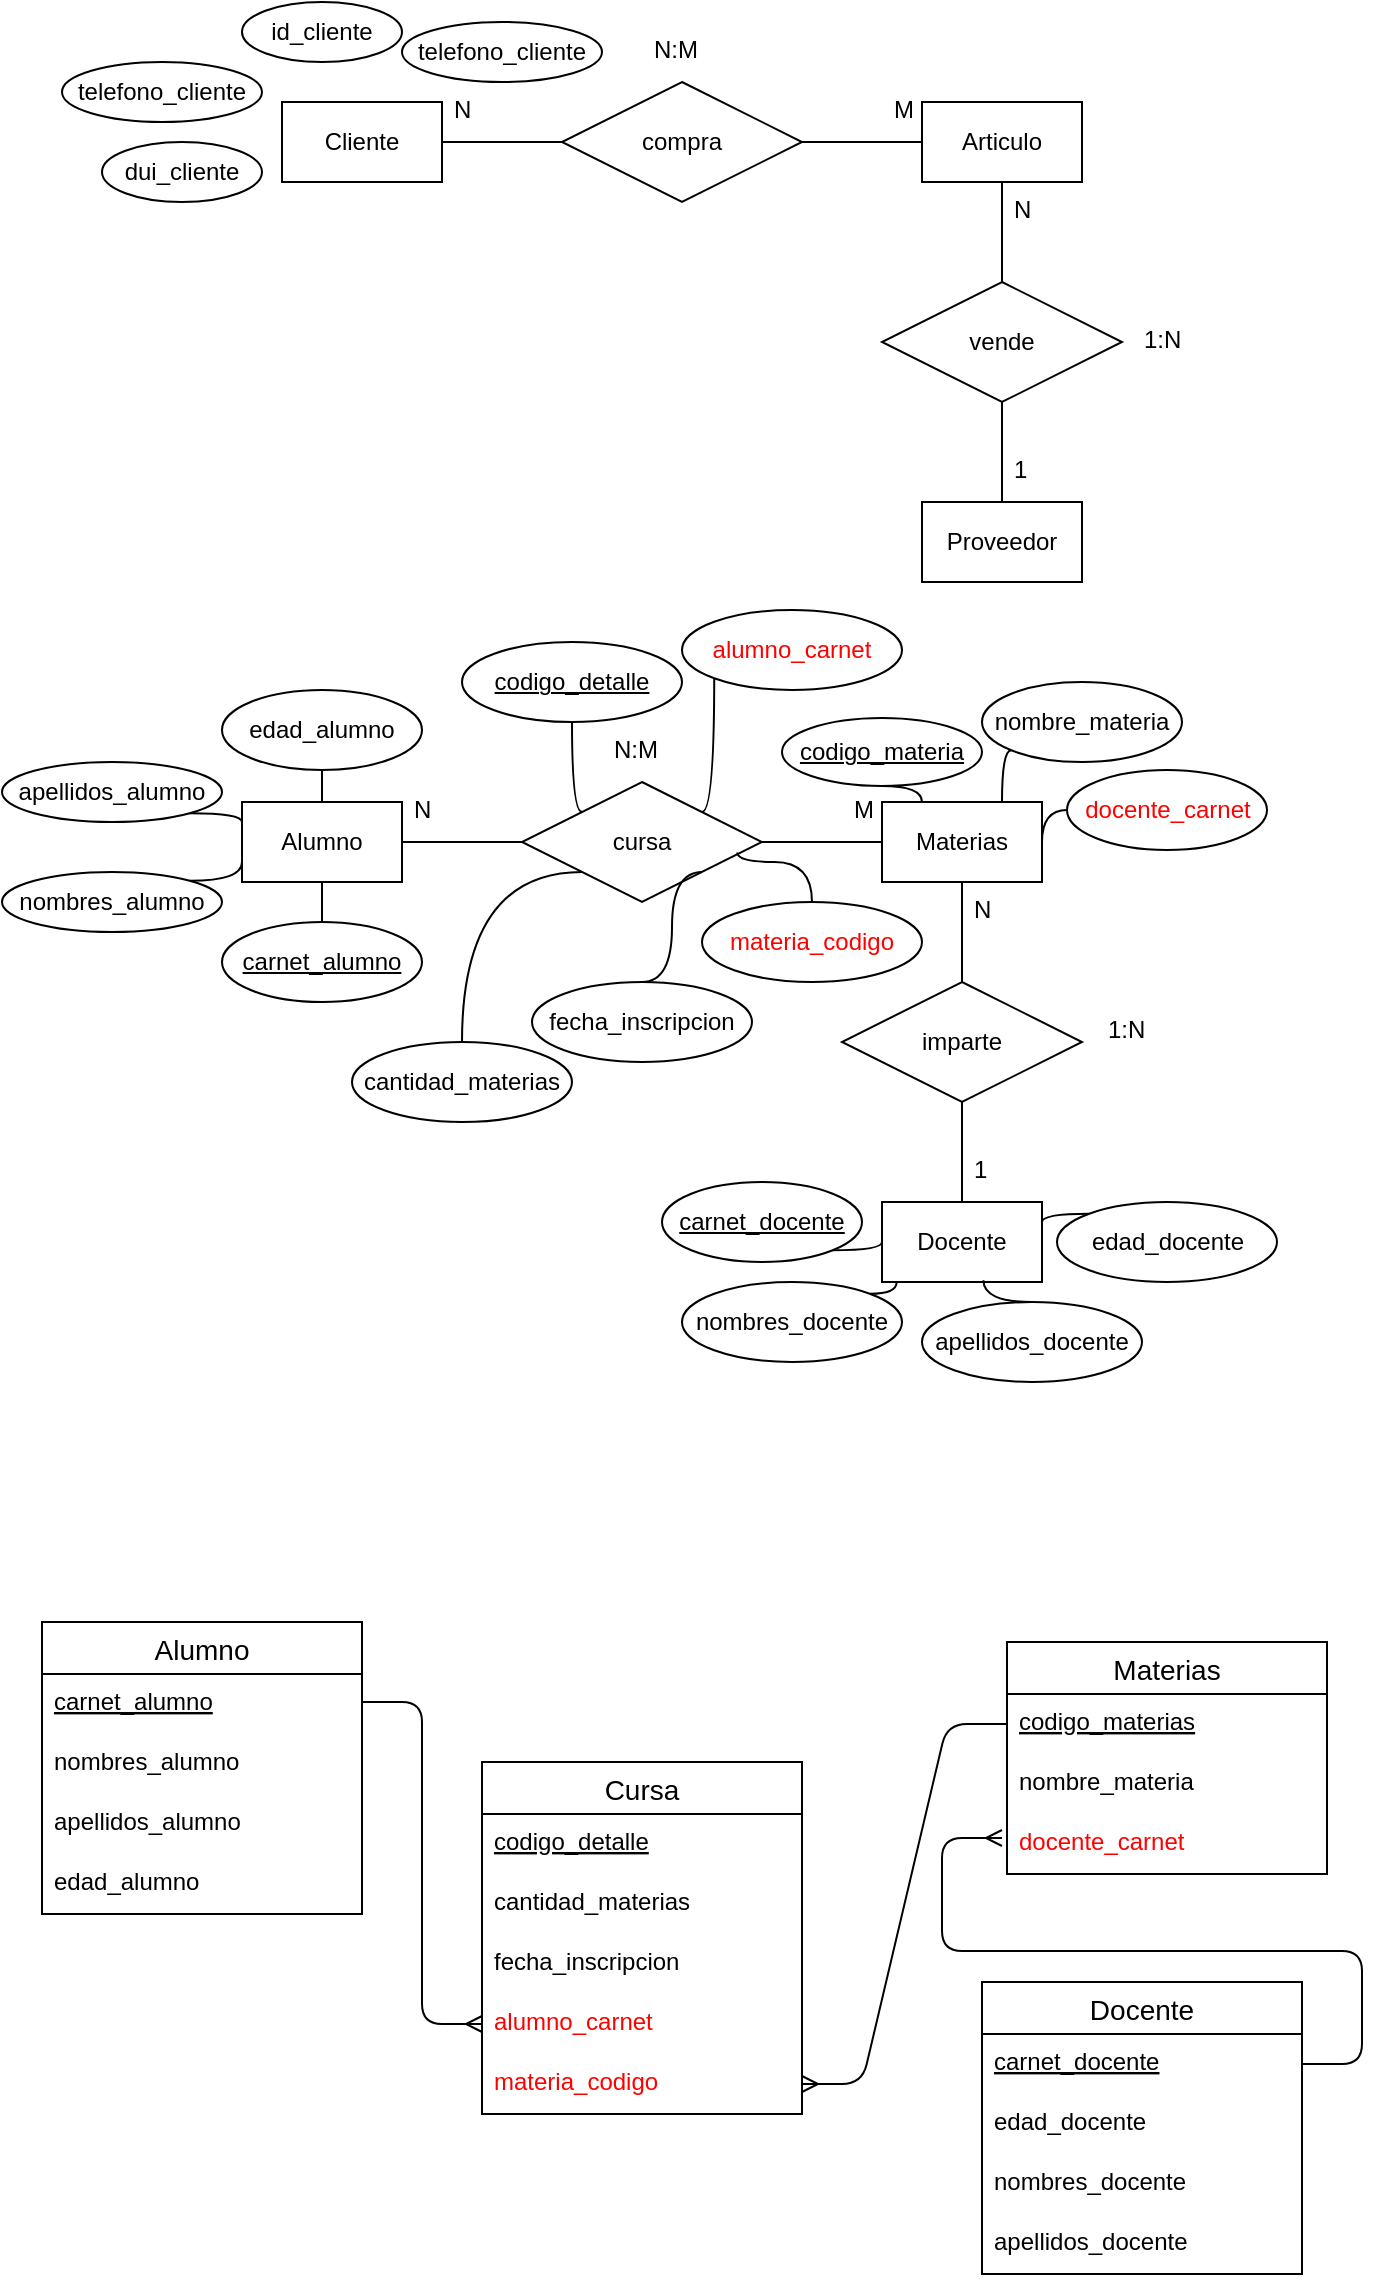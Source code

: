 <mxfile version="14.9.7" type="github">
  <diagram id="ZqHnDuWP1Go1T7Z6k6PV" name="Page-1">
    <mxGraphModel dx="866" dy="490" grid="1" gridSize="10" guides="1" tooltips="1" connect="1" arrows="1" fold="1" page="1" pageScale="1" pageWidth="1169" pageHeight="827" math="0" shadow="0">
      <root>
        <mxCell id="0" />
        <mxCell id="1" parent="0" />
        <mxCell id="HNkbIfQs0PKraCiAUe27-7" style="edgeStyle=orthogonalEdgeStyle;orthogonalLoop=1;jettySize=auto;html=1;exitX=1;exitY=0.5;exitDx=0;exitDy=0;entryX=0;entryY=0.5;entryDx=0;entryDy=0;endArrow=none;endFill=0;curved=1;" parent="1" source="HNkbIfQs0PKraCiAUe27-1" target="HNkbIfQs0PKraCiAUe27-6" edge="1">
          <mxGeometry relative="1" as="geometry" />
        </mxCell>
        <mxCell id="HNkbIfQs0PKraCiAUe27-1" value="&lt;font style=&quot;font-size: 12px&quot;&gt;Cliente&lt;/font&gt;" style="whiteSpace=wrap;html=1;align=center;" parent="1" vertex="1">
          <mxGeometry x="160" y="120" width="80" height="40" as="geometry" />
        </mxCell>
        <mxCell id="HNkbIfQs0PKraCiAUe27-10" style="edgeStyle=orthogonalEdgeStyle;rounded=0;orthogonalLoop=1;jettySize=auto;html=1;exitX=0.5;exitY=1;exitDx=0;exitDy=0;entryX=0.5;entryY=0;entryDx=0;entryDy=0;endArrow=none;endFill=0;curved=1;" parent="1" source="HNkbIfQs0PKraCiAUe27-3" target="HNkbIfQs0PKraCiAUe27-9" edge="1">
          <mxGeometry relative="1" as="geometry" />
        </mxCell>
        <mxCell id="HNkbIfQs0PKraCiAUe27-3" value="&lt;font style=&quot;font-size: 12px&quot;&gt;Articulo&lt;/font&gt;" style="whiteSpace=wrap;html=1;align=center;" parent="1" vertex="1">
          <mxGeometry x="480" y="120" width="80" height="40" as="geometry" />
        </mxCell>
        <mxCell id="HNkbIfQs0PKraCiAUe27-4" value="Proveedor" style="whiteSpace=wrap;html=1;align=center;" parent="1" vertex="1">
          <mxGeometry x="480" y="320" width="80" height="40" as="geometry" />
        </mxCell>
        <mxCell id="HNkbIfQs0PKraCiAUe27-8" style="edgeStyle=orthogonalEdgeStyle;orthogonalLoop=1;jettySize=auto;html=1;exitX=1;exitY=0.5;exitDx=0;exitDy=0;entryX=0;entryY=0.5;entryDx=0;entryDy=0;endArrow=none;endFill=0;curved=1;" parent="1" source="HNkbIfQs0PKraCiAUe27-6" target="HNkbIfQs0PKraCiAUe27-3" edge="1">
          <mxGeometry relative="1" as="geometry" />
        </mxCell>
        <mxCell id="HNkbIfQs0PKraCiAUe27-6" value="compra" style="shape=rhombus;perimeter=rhombusPerimeter;whiteSpace=wrap;html=1;align=center;" parent="1" vertex="1">
          <mxGeometry x="300" y="110" width="120" height="60" as="geometry" />
        </mxCell>
        <mxCell id="HNkbIfQs0PKraCiAUe27-11" style="edgeStyle=orthogonalEdgeStyle;rounded=0;orthogonalLoop=1;jettySize=auto;html=1;exitX=0.5;exitY=1;exitDx=0;exitDy=0;entryX=0.5;entryY=0;entryDx=0;entryDy=0;endArrow=none;endFill=0;curved=1;" parent="1" source="HNkbIfQs0PKraCiAUe27-9" target="HNkbIfQs0PKraCiAUe27-4" edge="1">
          <mxGeometry relative="1" as="geometry" />
        </mxCell>
        <mxCell id="HNkbIfQs0PKraCiAUe27-9" value="vende" style="shape=rhombus;perimeter=rhombusPerimeter;whiteSpace=wrap;html=1;align=center;" parent="1" vertex="1">
          <mxGeometry x="460" y="210" width="120" height="60" as="geometry" />
        </mxCell>
        <mxCell id="HNkbIfQs0PKraCiAUe27-12" value="1" style="text;strokeColor=none;fillColor=none;spacingLeft=4;spacingRight=4;overflow=hidden;rotatable=0;points=[[0,0.5],[1,0.5]];portConstraint=eastwest;fontSize=12;" parent="1" vertex="1">
          <mxGeometry x="520" y="290" width="20" height="30" as="geometry" />
        </mxCell>
        <mxCell id="HNkbIfQs0PKraCiAUe27-13" value="N" style="text;strokeColor=none;fillColor=none;spacingLeft=4;spacingRight=4;overflow=hidden;rotatable=0;points=[[0,0.5],[1,0.5]];portConstraint=eastwest;fontSize=12;" parent="1" vertex="1">
          <mxGeometry x="520" y="160" width="20" height="30" as="geometry" />
        </mxCell>
        <mxCell id="HNkbIfQs0PKraCiAUe27-14" value="1:N" style="text;strokeColor=none;fillColor=none;spacingLeft=4;spacingRight=4;overflow=hidden;rotatable=0;points=[[0,0.5],[1,0.5]];portConstraint=eastwest;fontSize=12;" parent="1" vertex="1">
          <mxGeometry x="585" y="225" width="35" height="30" as="geometry" />
        </mxCell>
        <mxCell id="HNkbIfQs0PKraCiAUe27-15" value="M" style="text;strokeColor=none;fillColor=none;spacingLeft=4;spacingRight=4;overflow=hidden;rotatable=0;points=[[0,0.5],[1,0.5]];portConstraint=eastwest;fontSize=12;" parent="1" vertex="1">
          <mxGeometry x="460" y="110" width="20" height="30" as="geometry" />
        </mxCell>
        <mxCell id="HNkbIfQs0PKraCiAUe27-16" value="N" style="text;strokeColor=none;fillColor=none;spacingLeft=4;spacingRight=4;overflow=hidden;rotatable=0;points=[[0,0.5],[1,0.5]];portConstraint=eastwest;fontSize=12;" parent="1" vertex="1">
          <mxGeometry x="240" y="110" width="20" height="30" as="geometry" />
        </mxCell>
        <mxCell id="HNkbIfQs0PKraCiAUe27-17" value="N:M" style="text;strokeColor=none;fillColor=none;spacingLeft=4;spacingRight=4;overflow=hidden;rotatable=0;points=[[0,0.5],[1,0.5]];portConstraint=eastwest;fontSize=12;" parent="1" vertex="1">
          <mxGeometry x="340" y="80" width="40" height="30" as="geometry" />
        </mxCell>
        <mxCell id="HNkbIfQs0PKraCiAUe27-18" value="dui_cliente" style="ellipse;whiteSpace=wrap;html=1;align=center;" parent="1" vertex="1">
          <mxGeometry x="70" y="140" width="80" height="30" as="geometry" />
        </mxCell>
        <mxCell id="HNkbIfQs0PKraCiAUe27-19" value="telefono_cliente" style="ellipse;whiteSpace=wrap;html=1;align=center;" parent="1" vertex="1">
          <mxGeometry x="50" y="100" width="100" height="30" as="geometry" />
        </mxCell>
        <mxCell id="HNkbIfQs0PKraCiAUe27-20" value="id_cliente" style="ellipse;whiteSpace=wrap;html=1;align=center;" parent="1" vertex="1">
          <mxGeometry x="140" y="70" width="80" height="30" as="geometry" />
        </mxCell>
        <mxCell id="86yhm3Mhti-KUOWqxOdx-1" style="edgeStyle=orthogonalEdgeStyle;orthogonalLoop=1;jettySize=auto;html=1;exitX=1;exitY=0.5;exitDx=0;exitDy=0;entryX=0;entryY=0.5;entryDx=0;entryDy=0;endArrow=none;endFill=0;curved=1;" parent="1" source="86yhm3Mhti-KUOWqxOdx-2" target="86yhm3Mhti-KUOWqxOdx-7" edge="1">
          <mxGeometry relative="1" as="geometry" />
        </mxCell>
        <mxCell id="86yhm3Mhti-KUOWqxOdx-2" value="&lt;font style=&quot;font-size: 12px&quot;&gt;Alumno&lt;/font&gt;" style="whiteSpace=wrap;html=1;align=center;" parent="1" vertex="1">
          <mxGeometry x="140" y="470" width="80" height="40" as="geometry" />
        </mxCell>
        <mxCell id="86yhm3Mhti-KUOWqxOdx-3" style="edgeStyle=orthogonalEdgeStyle;rounded=0;orthogonalLoop=1;jettySize=auto;html=1;exitX=0.5;exitY=1;exitDx=0;exitDy=0;entryX=0.5;entryY=0;entryDx=0;entryDy=0;endArrow=none;endFill=0;curved=1;" parent="1" source="86yhm3Mhti-KUOWqxOdx-4" target="86yhm3Mhti-KUOWqxOdx-9" edge="1">
          <mxGeometry relative="1" as="geometry" />
        </mxCell>
        <mxCell id="86yhm3Mhti-KUOWqxOdx-4" value="&lt;font style=&quot;font-size: 12px&quot;&gt;Materias&lt;/font&gt;" style="whiteSpace=wrap;html=1;align=center;" parent="1" vertex="1">
          <mxGeometry x="460" y="470" width="80" height="40" as="geometry" />
        </mxCell>
        <mxCell id="86yhm3Mhti-KUOWqxOdx-5" value="Docente" style="whiteSpace=wrap;html=1;align=center;" parent="1" vertex="1">
          <mxGeometry x="460" y="670" width="80" height="40" as="geometry" />
        </mxCell>
        <mxCell id="86yhm3Mhti-KUOWqxOdx-6" style="edgeStyle=orthogonalEdgeStyle;orthogonalLoop=1;jettySize=auto;html=1;exitX=1;exitY=0.5;exitDx=0;exitDy=0;entryX=0;entryY=0.5;entryDx=0;entryDy=0;endArrow=none;endFill=0;curved=1;" parent="1" source="86yhm3Mhti-KUOWqxOdx-7" target="86yhm3Mhti-KUOWqxOdx-4" edge="1">
          <mxGeometry relative="1" as="geometry" />
        </mxCell>
        <mxCell id="86yhm3Mhti-KUOWqxOdx-42" style="edgeStyle=orthogonalEdgeStyle;curved=1;rounded=0;orthogonalLoop=1;jettySize=auto;html=1;exitX=0;exitY=0;exitDx=0;exitDy=0;entryX=0.5;entryY=1;entryDx=0;entryDy=0;fontColor=#FF0000;endArrow=none;endFill=0;" parent="1" source="86yhm3Mhti-KUOWqxOdx-7" target="86yhm3Mhti-KUOWqxOdx-40" edge="1">
          <mxGeometry relative="1" as="geometry">
            <Array as="points">
              <mxPoint x="305" y="475" />
            </Array>
          </mxGeometry>
        </mxCell>
        <mxCell id="86yhm3Mhti-KUOWqxOdx-47" style="edgeStyle=orthogonalEdgeStyle;curved=1;rounded=0;orthogonalLoop=1;jettySize=auto;html=1;exitX=1;exitY=0;exitDx=0;exitDy=0;entryX=0;entryY=1;entryDx=0;entryDy=0;fontColor=#FF0000;endArrow=none;endFill=0;" parent="1" source="86yhm3Mhti-KUOWqxOdx-7" target="86yhm3Mhti-KUOWqxOdx-46" edge="1">
          <mxGeometry relative="1" as="geometry">
            <Array as="points">
              <mxPoint x="376" y="475" />
            </Array>
          </mxGeometry>
        </mxCell>
        <mxCell id="86yhm3Mhti-KUOWqxOdx-7" value="cursa" style="shape=rhombus;perimeter=rhombusPerimeter;whiteSpace=wrap;html=1;align=center;" parent="1" vertex="1">
          <mxGeometry x="280" y="460" width="120" height="60" as="geometry" />
        </mxCell>
        <mxCell id="86yhm3Mhti-KUOWqxOdx-8" style="edgeStyle=orthogonalEdgeStyle;rounded=0;orthogonalLoop=1;jettySize=auto;html=1;exitX=0.5;exitY=1;exitDx=0;exitDy=0;entryX=0.5;entryY=0;entryDx=0;entryDy=0;endArrow=none;endFill=0;curved=1;" parent="1" source="86yhm3Mhti-KUOWqxOdx-9" target="86yhm3Mhti-KUOWqxOdx-5" edge="1">
          <mxGeometry relative="1" as="geometry" />
        </mxCell>
        <mxCell id="86yhm3Mhti-KUOWqxOdx-9" value="imparte" style="shape=rhombus;perimeter=rhombusPerimeter;whiteSpace=wrap;html=1;align=center;" parent="1" vertex="1">
          <mxGeometry x="440" y="560" width="120" height="60" as="geometry" />
        </mxCell>
        <mxCell id="86yhm3Mhti-KUOWqxOdx-10" value="1" style="text;strokeColor=none;fillColor=none;spacingLeft=4;spacingRight=4;overflow=hidden;rotatable=0;points=[[0,0.5],[1,0.5]];portConstraint=eastwest;fontSize=12;" parent="1" vertex="1">
          <mxGeometry x="500" y="640" width="20" height="30" as="geometry" />
        </mxCell>
        <mxCell id="86yhm3Mhti-KUOWqxOdx-11" value="N" style="text;strokeColor=none;fillColor=none;spacingLeft=4;spacingRight=4;overflow=hidden;rotatable=0;points=[[0,0.5],[1,0.5]];portConstraint=eastwest;fontSize=12;" parent="1" vertex="1">
          <mxGeometry x="500" y="510" width="20" height="30" as="geometry" />
        </mxCell>
        <mxCell id="86yhm3Mhti-KUOWqxOdx-12" value="1:N" style="text;strokeColor=none;fillColor=none;spacingLeft=4;spacingRight=4;overflow=hidden;rotatable=0;points=[[0,0.5],[1,0.5]];portConstraint=eastwest;fontSize=12;" parent="1" vertex="1">
          <mxGeometry x="567" y="570" width="35" height="30" as="geometry" />
        </mxCell>
        <mxCell id="86yhm3Mhti-KUOWqxOdx-13" value="M" style="text;strokeColor=none;fillColor=none;spacingLeft=4;spacingRight=4;overflow=hidden;rotatable=0;points=[[0,0.5],[1,0.5]];portConstraint=eastwest;fontSize=12;" parent="1" vertex="1">
          <mxGeometry x="440" y="460" width="20" height="30" as="geometry" />
        </mxCell>
        <mxCell id="86yhm3Mhti-KUOWqxOdx-14" value="N" style="text;strokeColor=none;fillColor=none;spacingLeft=4;spacingRight=4;overflow=hidden;rotatable=0;points=[[0,0.5],[1,0.5]];portConstraint=eastwest;fontSize=12;" parent="1" vertex="1">
          <mxGeometry x="220" y="460" width="20" height="30" as="geometry" />
        </mxCell>
        <mxCell id="86yhm3Mhti-KUOWqxOdx-15" value="N:M" style="text;strokeColor=none;fillColor=none;spacingLeft=4;spacingRight=4;overflow=hidden;rotatable=0;points=[[0,0.5],[1,0.5]];portConstraint=eastwest;fontSize=12;" parent="1" vertex="1">
          <mxGeometry x="320" y="430" width="40" height="30" as="geometry" />
        </mxCell>
        <mxCell id="86yhm3Mhti-KUOWqxOdx-31" style="edgeStyle=orthogonalEdgeStyle;curved=1;rounded=0;orthogonalLoop=1;jettySize=auto;html=1;exitX=0.5;exitY=0;exitDx=0;exitDy=0;entryX=0.5;entryY=1;entryDx=0;entryDy=0;fontColor=#FF0000;endArrow=none;endFill=0;" parent="1" source="86yhm3Mhti-KUOWqxOdx-16" target="86yhm3Mhti-KUOWqxOdx-2" edge="1">
          <mxGeometry relative="1" as="geometry" />
        </mxCell>
        <mxCell id="86yhm3Mhti-KUOWqxOdx-16" value="carnet_alumno" style="ellipse;whiteSpace=wrap;html=1;align=center;fontStyle=4" parent="1" vertex="1">
          <mxGeometry x="130" y="530" width="100" height="40" as="geometry" />
        </mxCell>
        <mxCell id="86yhm3Mhti-KUOWqxOdx-29" style="edgeStyle=orthogonalEdgeStyle;curved=1;rounded=0;orthogonalLoop=1;jettySize=auto;html=1;exitX=1;exitY=1;exitDx=0;exitDy=0;entryX=0;entryY=0.25;entryDx=0;entryDy=0;fontColor=#FF0000;endArrow=none;endFill=0;" parent="1" source="86yhm3Mhti-KUOWqxOdx-17" target="86yhm3Mhti-KUOWqxOdx-2" edge="1">
          <mxGeometry relative="1" as="geometry" />
        </mxCell>
        <mxCell id="86yhm3Mhti-KUOWqxOdx-17" value="apellidos_alumno" style="ellipse;whiteSpace=wrap;html=1;align=center;" parent="1" vertex="1">
          <mxGeometry x="20" y="450" width="110" height="30" as="geometry" />
        </mxCell>
        <mxCell id="86yhm3Mhti-KUOWqxOdx-18" value="telefono_cliente" style="ellipse;whiteSpace=wrap;html=1;align=center;" parent="1" vertex="1">
          <mxGeometry x="220" y="80" width="100" height="30" as="geometry" />
        </mxCell>
        <mxCell id="86yhm3Mhti-KUOWqxOdx-30" style="edgeStyle=orthogonalEdgeStyle;curved=1;rounded=0;orthogonalLoop=1;jettySize=auto;html=1;exitX=1;exitY=0;exitDx=0;exitDy=0;entryX=0;entryY=0.75;entryDx=0;entryDy=0;fontColor=#FF0000;endArrow=none;endFill=0;" parent="1" source="86yhm3Mhti-KUOWqxOdx-19" target="86yhm3Mhti-KUOWqxOdx-2" edge="1">
          <mxGeometry relative="1" as="geometry" />
        </mxCell>
        <mxCell id="86yhm3Mhti-KUOWqxOdx-19" value="nombres_alumno" style="ellipse;whiteSpace=wrap;html=1;align=center;" parent="1" vertex="1">
          <mxGeometry x="20" y="505" width="110" height="30" as="geometry" />
        </mxCell>
        <mxCell id="86yhm3Mhti-KUOWqxOdx-28" style="edgeStyle=orthogonalEdgeStyle;rounded=0;orthogonalLoop=1;jettySize=auto;html=1;exitX=0.5;exitY=1;exitDx=0;exitDy=0;entryX=0.5;entryY=0;entryDx=0;entryDy=0;fontColor=#FF0000;endArrow=none;endFill=0;curved=1;" parent="1" source="86yhm3Mhti-KUOWqxOdx-20" target="86yhm3Mhti-KUOWqxOdx-2" edge="1">
          <mxGeometry relative="1" as="geometry" />
        </mxCell>
        <mxCell id="86yhm3Mhti-KUOWqxOdx-20" value="edad_alumno" style="ellipse;whiteSpace=wrap;html=1;align=center;fontStyle=0" parent="1" vertex="1">
          <mxGeometry x="130" y="414" width="100" height="40" as="geometry" />
        </mxCell>
        <mxCell id="86yhm3Mhti-KUOWqxOdx-32" style="edgeStyle=orthogonalEdgeStyle;curved=1;rounded=0;orthogonalLoop=1;jettySize=auto;html=1;exitX=0.5;exitY=1;exitDx=0;exitDy=0;entryX=0.25;entryY=0;entryDx=0;entryDy=0;fontColor=#FF0000;endArrow=none;endFill=0;" parent="1" source="86yhm3Mhti-KUOWqxOdx-21" target="86yhm3Mhti-KUOWqxOdx-4" edge="1">
          <mxGeometry relative="1" as="geometry" />
        </mxCell>
        <mxCell id="86yhm3Mhti-KUOWqxOdx-21" value="codigo_materia" style="ellipse;whiteSpace=wrap;html=1;align=center;fontStyle=4" parent="1" vertex="1">
          <mxGeometry x="410" y="428" width="100" height="34" as="geometry" />
        </mxCell>
        <mxCell id="86yhm3Mhti-KUOWqxOdx-33" style="edgeStyle=orthogonalEdgeStyle;curved=1;rounded=0;orthogonalLoop=1;jettySize=auto;html=1;exitX=0;exitY=1;exitDx=0;exitDy=0;entryX=0.75;entryY=0;entryDx=0;entryDy=0;fontColor=#FF0000;endArrow=none;endFill=0;" parent="1" source="86yhm3Mhti-KUOWqxOdx-22" target="86yhm3Mhti-KUOWqxOdx-4" edge="1">
          <mxGeometry relative="1" as="geometry" />
        </mxCell>
        <mxCell id="86yhm3Mhti-KUOWqxOdx-22" value="nombre_materia" style="ellipse;whiteSpace=wrap;html=1;align=center;fontStyle=0" parent="1" vertex="1">
          <mxGeometry x="510" y="410" width="100" height="40" as="geometry" />
        </mxCell>
        <mxCell id="86yhm3Mhti-KUOWqxOdx-34" style="edgeStyle=orthogonalEdgeStyle;curved=1;rounded=0;orthogonalLoop=1;jettySize=auto;html=1;exitX=0;exitY=0.5;exitDx=0;exitDy=0;entryX=1;entryY=0.5;entryDx=0;entryDy=0;fontColor=#FF0000;endArrow=none;endFill=0;" parent="1" source="86yhm3Mhti-KUOWqxOdx-23" target="86yhm3Mhti-KUOWqxOdx-4" edge="1">
          <mxGeometry relative="1" as="geometry" />
        </mxCell>
        <mxCell id="86yhm3Mhti-KUOWqxOdx-23" value="docente_carnet" style="ellipse;whiteSpace=wrap;html=1;align=center;fontStyle=0;fontColor=#FF0000;" parent="1" vertex="1">
          <mxGeometry x="552.5" y="454" width="100" height="40" as="geometry" />
        </mxCell>
        <mxCell id="86yhm3Mhti-KUOWqxOdx-35" style="edgeStyle=orthogonalEdgeStyle;curved=1;rounded=0;orthogonalLoop=1;jettySize=auto;html=1;exitX=1;exitY=1;exitDx=0;exitDy=0;entryX=0;entryY=0.5;entryDx=0;entryDy=0;fontColor=#FF0000;endArrow=none;endFill=0;" parent="1" source="86yhm3Mhti-KUOWqxOdx-24" target="86yhm3Mhti-KUOWqxOdx-5" edge="1">
          <mxGeometry relative="1" as="geometry" />
        </mxCell>
        <mxCell id="86yhm3Mhti-KUOWqxOdx-24" value="carnet_docente" style="ellipse;whiteSpace=wrap;html=1;align=center;fontStyle=4" parent="1" vertex="1">
          <mxGeometry x="350" y="660" width="100" height="40" as="geometry" />
        </mxCell>
        <mxCell id="86yhm3Mhti-KUOWqxOdx-36" style="edgeStyle=orthogonalEdgeStyle;curved=1;rounded=0;orthogonalLoop=1;jettySize=auto;html=1;exitX=1;exitY=0;exitDx=0;exitDy=0;entryX=0.091;entryY=1.007;entryDx=0;entryDy=0;entryPerimeter=0;fontColor=#FF0000;endArrow=none;endFill=0;" parent="1" source="86yhm3Mhti-KUOWqxOdx-25" target="86yhm3Mhti-KUOWqxOdx-5" edge="1">
          <mxGeometry relative="1" as="geometry" />
        </mxCell>
        <mxCell id="86yhm3Mhti-KUOWqxOdx-25" value="nombres_docente" style="ellipse;whiteSpace=wrap;html=1;align=center;fontStyle=0" parent="1" vertex="1">
          <mxGeometry x="360" y="710" width="110" height="40" as="geometry" />
        </mxCell>
        <mxCell id="86yhm3Mhti-KUOWqxOdx-37" style="edgeStyle=orthogonalEdgeStyle;curved=1;rounded=0;orthogonalLoop=1;jettySize=auto;html=1;exitX=0.5;exitY=0;exitDx=0;exitDy=0;entryX=0.634;entryY=0.979;entryDx=0;entryDy=0;entryPerimeter=0;fontColor=#FF0000;endArrow=none;endFill=0;" parent="1" source="86yhm3Mhti-KUOWqxOdx-26" target="86yhm3Mhti-KUOWqxOdx-5" edge="1">
          <mxGeometry relative="1" as="geometry" />
        </mxCell>
        <mxCell id="86yhm3Mhti-KUOWqxOdx-26" value="apellidos_docente" style="ellipse;whiteSpace=wrap;html=1;align=center;fontStyle=0" parent="1" vertex="1">
          <mxGeometry x="480" y="720" width="110" height="40" as="geometry" />
        </mxCell>
        <mxCell id="86yhm3Mhti-KUOWqxOdx-38" style="edgeStyle=orthogonalEdgeStyle;curved=1;rounded=0;orthogonalLoop=1;jettySize=auto;html=1;exitX=0;exitY=0;exitDx=0;exitDy=0;entryX=1;entryY=0.25;entryDx=0;entryDy=0;fontColor=#FF0000;endArrow=none;endFill=0;" parent="1" source="86yhm3Mhti-KUOWqxOdx-27" target="86yhm3Mhti-KUOWqxOdx-5" edge="1">
          <mxGeometry relative="1" as="geometry" />
        </mxCell>
        <mxCell id="86yhm3Mhti-KUOWqxOdx-27" value="edad_docente" style="ellipse;whiteSpace=wrap;html=1;align=center;fontStyle=0" parent="1" vertex="1">
          <mxGeometry x="547.5" y="670" width="110" height="40" as="geometry" />
        </mxCell>
        <mxCell id="86yhm3Mhti-KUOWqxOdx-43" style="edgeStyle=orthogonalEdgeStyle;curved=1;rounded=0;orthogonalLoop=1;jettySize=auto;html=1;exitX=0.5;exitY=0;exitDx=0;exitDy=0;entryX=0;entryY=1;entryDx=0;entryDy=0;fontColor=#FF0000;endArrow=none;endFill=0;" parent="1" source="86yhm3Mhti-KUOWqxOdx-39" target="86yhm3Mhti-KUOWqxOdx-7" edge="1">
          <mxGeometry relative="1" as="geometry">
            <Array as="points">
              <mxPoint x="250" y="505" />
            </Array>
          </mxGeometry>
        </mxCell>
        <mxCell id="86yhm3Mhti-KUOWqxOdx-39" value="cantidad_materias" style="ellipse;whiteSpace=wrap;html=1;align=center;fontStyle=0" parent="1" vertex="1">
          <mxGeometry x="195" y="590" width="110" height="40" as="geometry" />
        </mxCell>
        <mxCell id="86yhm3Mhti-KUOWqxOdx-40" value="&lt;u&gt;codigo_detalle&lt;/u&gt;" style="ellipse;whiteSpace=wrap;html=1;align=center;fontStyle=0" parent="1" vertex="1">
          <mxGeometry x="250" y="390" width="110" height="40" as="geometry" />
        </mxCell>
        <mxCell id="86yhm3Mhti-KUOWqxOdx-44" style="edgeStyle=orthogonalEdgeStyle;curved=1;rounded=0;orthogonalLoop=1;jettySize=auto;html=1;exitX=0.5;exitY=0;exitDx=0;exitDy=0;entryX=1;entryY=1;entryDx=0;entryDy=0;fontColor=#FF0000;endArrow=none;endFill=0;" parent="1" source="86yhm3Mhti-KUOWqxOdx-41" target="86yhm3Mhti-KUOWqxOdx-7" edge="1">
          <mxGeometry relative="1" as="geometry">
            <Array as="points">
              <mxPoint x="355" y="505" />
            </Array>
          </mxGeometry>
        </mxCell>
        <mxCell id="86yhm3Mhti-KUOWqxOdx-41" value="fecha_inscripcion" style="ellipse;whiteSpace=wrap;html=1;align=center;fontStyle=0" parent="1" vertex="1">
          <mxGeometry x="285" y="560" width="110" height="40" as="geometry" />
        </mxCell>
        <mxCell id="86yhm3Mhti-KUOWqxOdx-48" style="edgeStyle=orthogonalEdgeStyle;curved=1;rounded=0;orthogonalLoop=1;jettySize=auto;html=1;exitX=0.5;exitY=0;exitDx=0;exitDy=0;entryX=0.897;entryY=0.587;entryDx=0;entryDy=0;entryPerimeter=0;fontColor=#FF0000;endArrow=none;endFill=0;" parent="1" source="86yhm3Mhti-KUOWqxOdx-45" target="86yhm3Mhti-KUOWqxOdx-7" edge="1">
          <mxGeometry relative="1" as="geometry" />
        </mxCell>
        <mxCell id="86yhm3Mhti-KUOWqxOdx-45" value="materia_codigo" style="ellipse;whiteSpace=wrap;html=1;align=center;fontStyle=0;fontColor=#FF0000;" parent="1" vertex="1">
          <mxGeometry x="370" y="520" width="110" height="40" as="geometry" />
        </mxCell>
        <mxCell id="86yhm3Mhti-KUOWqxOdx-46" value="alumno_carnet" style="ellipse;whiteSpace=wrap;html=1;align=center;fontStyle=0;fontColor=#FF0000;" parent="1" vertex="1">
          <mxGeometry x="360" y="374" width="110" height="40" as="geometry" />
        </mxCell>
        <mxCell id="uUW4_7p0XzoLC1hhijS9-1" value="Alumno" style="swimlane;fontStyle=0;childLayout=stackLayout;horizontal=1;startSize=26;horizontalStack=0;resizeParent=1;resizeParentMax=0;resizeLast=0;collapsible=1;marginBottom=0;align=center;fontSize=14;" vertex="1" parent="1">
          <mxGeometry x="40" y="880" width="160" height="146" as="geometry" />
        </mxCell>
        <mxCell id="uUW4_7p0XzoLC1hhijS9-2" value="carnet_alumno" style="text;strokeColor=none;fillColor=none;spacingLeft=4;spacingRight=4;overflow=hidden;rotatable=0;points=[[0,0.5],[1,0.5]];portConstraint=eastwest;fontSize=12;fontStyle=4" vertex="1" parent="uUW4_7p0XzoLC1hhijS9-1">
          <mxGeometry y="26" width="160" height="30" as="geometry" />
        </mxCell>
        <mxCell id="uUW4_7p0XzoLC1hhijS9-3" value="nombres_alumno" style="text;strokeColor=none;fillColor=none;spacingLeft=4;spacingRight=4;overflow=hidden;rotatable=0;points=[[0,0.5],[1,0.5]];portConstraint=eastwest;fontSize=12;" vertex="1" parent="uUW4_7p0XzoLC1hhijS9-1">
          <mxGeometry y="56" width="160" height="30" as="geometry" />
        </mxCell>
        <mxCell id="uUW4_7p0XzoLC1hhijS9-4" value="apellidos_alumno" style="text;strokeColor=none;fillColor=none;spacingLeft=4;spacingRight=4;overflow=hidden;rotatable=0;points=[[0,0.5],[1,0.5]];portConstraint=eastwest;fontSize=12;" vertex="1" parent="uUW4_7p0XzoLC1hhijS9-1">
          <mxGeometry y="86" width="160" height="30" as="geometry" />
        </mxCell>
        <mxCell id="uUW4_7p0XzoLC1hhijS9-6" value="edad_alumno" style="text;strokeColor=none;fillColor=none;spacingLeft=4;spacingRight=4;overflow=hidden;rotatable=0;points=[[0,0.5],[1,0.5]];portConstraint=eastwest;fontSize=12;" vertex="1" parent="uUW4_7p0XzoLC1hhijS9-1">
          <mxGeometry y="116" width="160" height="30" as="geometry" />
        </mxCell>
        <mxCell id="uUW4_7p0XzoLC1hhijS9-7" value="Materias" style="swimlane;fontStyle=0;childLayout=stackLayout;horizontal=1;startSize=26;horizontalStack=0;resizeParent=1;resizeParentMax=0;resizeLast=0;collapsible=1;marginBottom=0;align=center;fontSize=14;" vertex="1" parent="1">
          <mxGeometry x="522.5" y="890" width="160" height="116" as="geometry" />
        </mxCell>
        <mxCell id="uUW4_7p0XzoLC1hhijS9-8" value="codigo_materias" style="text;strokeColor=none;fillColor=none;spacingLeft=4;spacingRight=4;overflow=hidden;rotatable=0;points=[[0,0.5],[1,0.5]];portConstraint=eastwest;fontSize=12;fontStyle=4" vertex="1" parent="uUW4_7p0XzoLC1hhijS9-7">
          <mxGeometry y="26" width="160" height="30" as="geometry" />
        </mxCell>
        <mxCell id="uUW4_7p0XzoLC1hhijS9-9" value="nombre_materia" style="text;strokeColor=none;fillColor=none;spacingLeft=4;spacingRight=4;overflow=hidden;rotatable=0;points=[[0,0.5],[1,0.5]];portConstraint=eastwest;fontSize=12;" vertex="1" parent="uUW4_7p0XzoLC1hhijS9-7">
          <mxGeometry y="56" width="160" height="30" as="geometry" />
        </mxCell>
        <mxCell id="uUW4_7p0XzoLC1hhijS9-10" value="docente_carnet" style="text;strokeColor=none;fillColor=none;spacingLeft=4;spacingRight=4;overflow=hidden;rotatable=0;points=[[0,0.5],[1,0.5]];portConstraint=eastwest;fontSize=12;fontColor=#FF0000;" vertex="1" parent="uUW4_7p0XzoLC1hhijS9-7">
          <mxGeometry y="86" width="160" height="30" as="geometry" />
        </mxCell>
        <mxCell id="uUW4_7p0XzoLC1hhijS9-11" value="Docente" style="swimlane;fontStyle=0;childLayout=stackLayout;horizontal=1;startSize=26;horizontalStack=0;resizeParent=1;resizeParentMax=0;resizeLast=0;collapsible=1;marginBottom=0;align=center;fontSize=14;" vertex="1" parent="1">
          <mxGeometry x="510" y="1060" width="160" height="146" as="geometry" />
        </mxCell>
        <mxCell id="uUW4_7p0XzoLC1hhijS9-12" value="carnet_docente" style="text;strokeColor=none;fillColor=none;spacingLeft=4;spacingRight=4;overflow=hidden;rotatable=0;points=[[0,0.5],[1,0.5]];portConstraint=eastwest;fontSize=12;fontStyle=4" vertex="1" parent="uUW4_7p0XzoLC1hhijS9-11">
          <mxGeometry y="26" width="160" height="30" as="geometry" />
        </mxCell>
        <mxCell id="uUW4_7p0XzoLC1hhijS9-13" value="edad_docente" style="text;strokeColor=none;fillColor=none;spacingLeft=4;spacingRight=4;overflow=hidden;rotatable=0;points=[[0,0.5],[1,0.5]];portConstraint=eastwest;fontSize=12;" vertex="1" parent="uUW4_7p0XzoLC1hhijS9-11">
          <mxGeometry y="56" width="160" height="30" as="geometry" />
        </mxCell>
        <mxCell id="uUW4_7p0XzoLC1hhijS9-14" value="nombres_docente" style="text;strokeColor=none;fillColor=none;spacingLeft=4;spacingRight=4;overflow=hidden;rotatable=0;points=[[0,0.5],[1,0.5]];portConstraint=eastwest;fontSize=12;" vertex="1" parent="uUW4_7p0XzoLC1hhijS9-11">
          <mxGeometry y="86" width="160" height="30" as="geometry" />
        </mxCell>
        <mxCell id="uUW4_7p0XzoLC1hhijS9-15" value="apellidos_docente" style="text;strokeColor=none;fillColor=none;spacingLeft=4;spacingRight=4;overflow=hidden;rotatable=0;points=[[0,0.5],[1,0.5]];portConstraint=eastwest;fontSize=12;" vertex="1" parent="uUW4_7p0XzoLC1hhijS9-11">
          <mxGeometry y="116" width="160" height="30" as="geometry" />
        </mxCell>
        <mxCell id="uUW4_7p0XzoLC1hhijS9-16" value="Cursa" style="swimlane;fontStyle=0;childLayout=stackLayout;horizontal=1;startSize=26;horizontalStack=0;resizeParent=1;resizeParentMax=0;resizeLast=0;collapsible=1;marginBottom=0;align=center;fontSize=14;fontColor=#000000;" vertex="1" parent="1">
          <mxGeometry x="260" y="950" width="160" height="176" as="geometry" />
        </mxCell>
        <mxCell id="uUW4_7p0XzoLC1hhijS9-17" value="codigo_detalle" style="text;strokeColor=none;fillColor=none;spacingLeft=4;spacingRight=4;overflow=hidden;rotatable=0;points=[[0,0.5],[1,0.5]];portConstraint=eastwest;fontSize=12;fontStyle=4" vertex="1" parent="uUW4_7p0XzoLC1hhijS9-16">
          <mxGeometry y="26" width="160" height="30" as="geometry" />
        </mxCell>
        <mxCell id="uUW4_7p0XzoLC1hhijS9-18" value="cantidad_materias" style="text;strokeColor=none;fillColor=none;spacingLeft=4;spacingRight=4;overflow=hidden;rotatable=0;points=[[0,0.5],[1,0.5]];portConstraint=eastwest;fontSize=12;" vertex="1" parent="uUW4_7p0XzoLC1hhijS9-16">
          <mxGeometry y="56" width="160" height="30" as="geometry" />
        </mxCell>
        <mxCell id="uUW4_7p0XzoLC1hhijS9-19" value="fecha_inscripcion" style="text;strokeColor=none;fillColor=none;spacingLeft=4;spacingRight=4;overflow=hidden;rotatable=0;points=[[0,0.5],[1,0.5]];portConstraint=eastwest;fontSize=12;" vertex="1" parent="uUW4_7p0XzoLC1hhijS9-16">
          <mxGeometry y="86" width="160" height="30" as="geometry" />
        </mxCell>
        <mxCell id="uUW4_7p0XzoLC1hhijS9-20" value="alumno_carnet" style="text;strokeColor=none;fillColor=none;spacingLeft=4;spacingRight=4;overflow=hidden;rotatable=0;points=[[0,0.5],[1,0.5]];portConstraint=eastwest;fontSize=12;fontColor=#FF0000;" vertex="1" parent="uUW4_7p0XzoLC1hhijS9-16">
          <mxGeometry y="116" width="160" height="30" as="geometry" />
        </mxCell>
        <mxCell id="uUW4_7p0XzoLC1hhijS9-21" value="materia_codigo" style="text;strokeColor=none;fillColor=none;spacingLeft=4;spacingRight=4;overflow=hidden;rotatable=0;points=[[0,0.5],[1,0.5]];portConstraint=eastwest;fontSize=12;fontColor=#FF0000;" vertex="1" parent="uUW4_7p0XzoLC1hhijS9-16">
          <mxGeometry y="146" width="160" height="30" as="geometry" />
        </mxCell>
        <mxCell id="uUW4_7p0XzoLC1hhijS9-22" value="" style="edgeStyle=entityRelationEdgeStyle;fontSize=12;html=1;endArrow=ERmany;fontColor=#FF0000;entryX=0;entryY=0.5;entryDx=0;entryDy=0;" edge="1" parent="1" target="uUW4_7p0XzoLC1hhijS9-20">
          <mxGeometry width="100" height="100" relative="1" as="geometry">
            <mxPoint x="200" y="920" as="sourcePoint" />
            <mxPoint x="300" y="820" as="targetPoint" />
          </mxGeometry>
        </mxCell>
        <mxCell id="uUW4_7p0XzoLC1hhijS9-23" value="" style="edgeStyle=entityRelationEdgeStyle;fontSize=12;html=1;endArrow=ERmany;fontColor=#FF0000;entryX=1;entryY=0.5;entryDx=0;entryDy=0;exitX=0;exitY=0.5;exitDx=0;exitDy=0;" edge="1" parent="1" source="uUW4_7p0XzoLC1hhijS9-8" target="uUW4_7p0XzoLC1hhijS9-21">
          <mxGeometry width="100" height="100" relative="1" as="geometry">
            <mxPoint x="420" y="930" as="sourcePoint" />
            <mxPoint x="480" y="1091" as="targetPoint" />
          </mxGeometry>
        </mxCell>
        <mxCell id="uUW4_7p0XzoLC1hhijS9-25" value="" style="edgeStyle=entityRelationEdgeStyle;fontSize=12;html=1;endArrow=ERmany;fontColor=#FF0000;" edge="1" parent="1" source="uUW4_7p0XzoLC1hhijS9-12">
          <mxGeometry width="100" height="100" relative="1" as="geometry">
            <mxPoint x="422.5" y="1088" as="sourcePoint" />
            <mxPoint x="520" y="988" as="targetPoint" />
          </mxGeometry>
        </mxCell>
      </root>
    </mxGraphModel>
  </diagram>
</mxfile>
